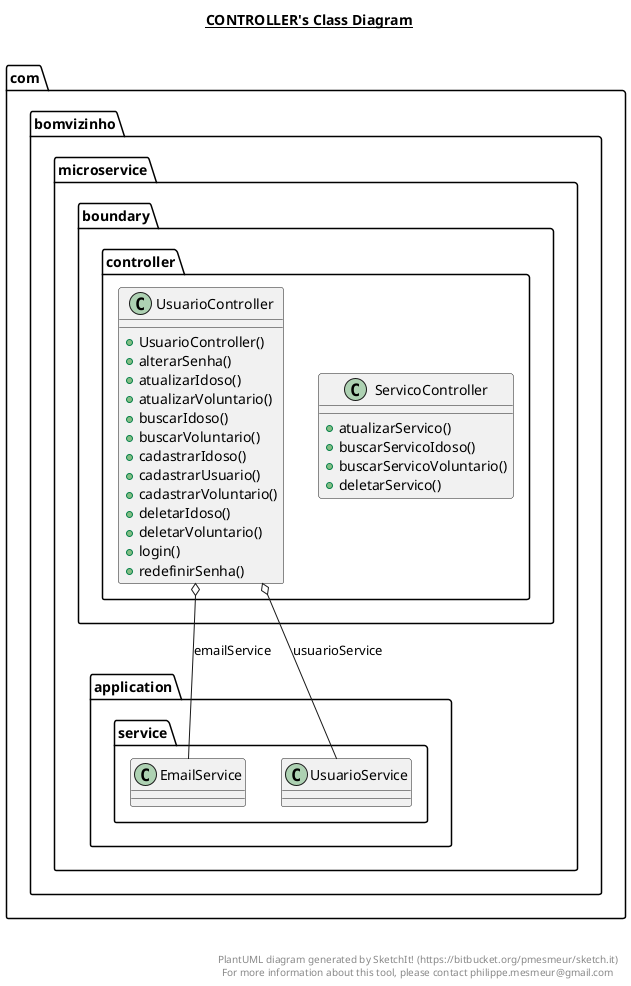 @startuml

title __CONTROLLER's Class Diagram__\n

  namespace com.bomvizinho.microservice {
    namespace boundary.controller {
      class com.bomvizinho.microservice.boundary.controller.ServicoController {
          + atualizarServico()
          + buscarServicoIdoso()
          + buscarServicoVoluntario()
          + deletarServico()
      }
    }
  }
  

  namespace com.bomvizinho.microservice {
    namespace boundary.controller {
      class com.bomvizinho.microservice.boundary.controller.UsuarioController {
          + UsuarioController()
          + alterarSenha()
          + atualizarIdoso()
          + atualizarVoluntario()
          + buscarIdoso()
          + buscarVoluntario()
          + cadastrarIdoso()
          + cadastrarUsuario()
          + cadastrarVoluntario()
          + deletarIdoso()
          + deletarVoluntario()
          + login()
          + redefinirSenha()
      }
    }
  }
  

  com.bomvizinho.microservice.boundary.controller.UsuarioController o-- com.bomvizinho.microservice.application.service.EmailService : emailService
  com.bomvizinho.microservice.boundary.controller.UsuarioController o-- com.bomvizinho.microservice.application.service.UsuarioService : usuarioService


right footer


PlantUML diagram generated by SketchIt! (https://bitbucket.org/pmesmeur/sketch.it)
For more information about this tool, please contact philippe.mesmeur@gmail.com
endfooter

@enduml
